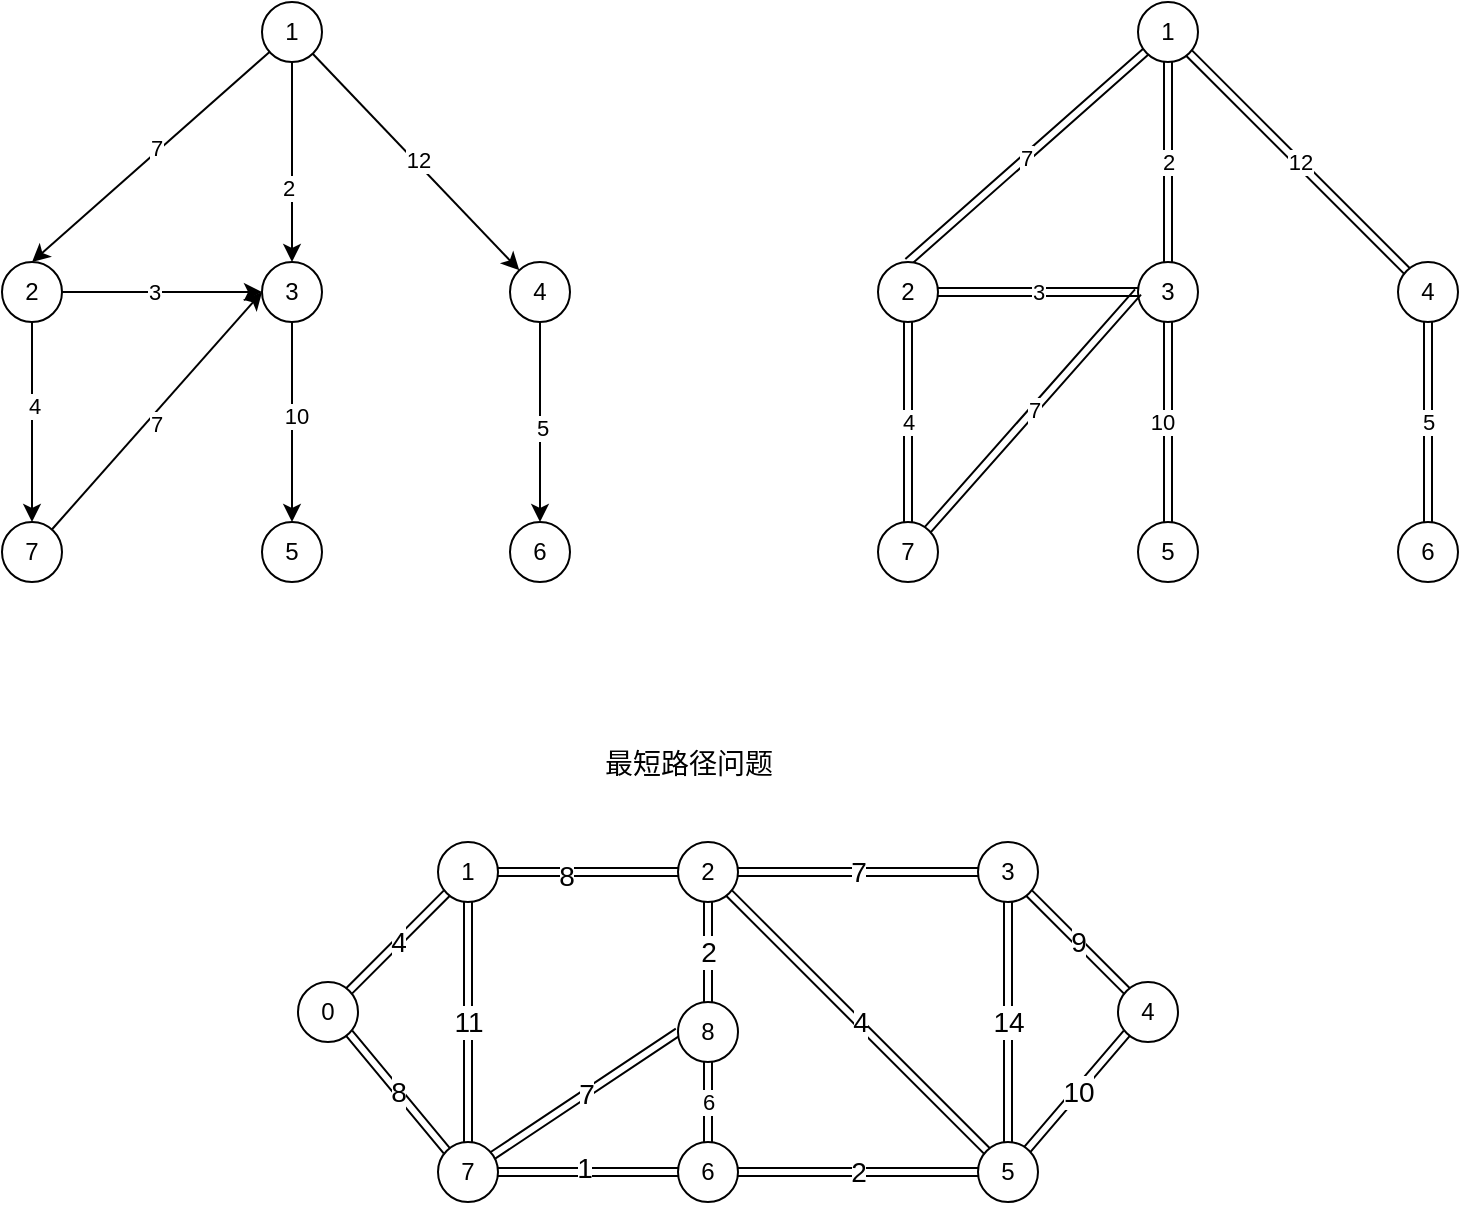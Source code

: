 <mxfile>
    <diagram id="SNCsOGaZnjFMj7DxNVLL" name="第 1 页">
        <mxGraphModel dx="358" dy="761" grid="1" gridSize="10" guides="1" tooltips="1" connect="1" arrows="1" fold="1" page="1" pageScale="1" pageWidth="827" pageHeight="1169" background="none" math="0" shadow="0">
            <root>
                <mxCell id="0"/>
                <mxCell id="1" parent="0"/>
                <mxCell id="mCIN7De--0jaUGF8LTBi-9" style="rounded=0;orthogonalLoop=1;jettySize=auto;html=1;" parent="1" source="mCIN7De--0jaUGF8LTBi-1" target="mCIN7De--0jaUGF8LTBi-4" edge="1">
                    <mxGeometry relative="1" as="geometry"/>
                </mxCell>
                <mxCell id="kSDEP7lgRS-kwZj5m8_e-8" value="2" style="edgeLabel;html=1;align=center;verticalAlign=middle;resizable=0;points=[];" parent="mCIN7De--0jaUGF8LTBi-9" vertex="1" connectable="0">
                    <mxGeometry x="0.26" y="-2" relative="1" as="geometry">
                        <mxPoint as="offset"/>
                    </mxGeometry>
                </mxCell>
                <mxCell id="mCIN7De--0jaUGF8LTBi-11" style="rounded=0;orthogonalLoop=1;jettySize=auto;html=1;entryX=0.5;entryY=0;entryDx=0;entryDy=0;" parent="1" source="mCIN7De--0jaUGF8LTBi-1" target="mCIN7De--0jaUGF8LTBi-2" edge="1">
                    <mxGeometry relative="1" as="geometry"/>
                </mxCell>
                <mxCell id="kSDEP7lgRS-kwZj5m8_e-1" value="7" style="edgeLabel;html=1;align=center;verticalAlign=middle;resizable=0;points=[];" parent="mCIN7De--0jaUGF8LTBi-11" vertex="1" connectable="0">
                    <mxGeometry x="-0.053" y="-2" relative="1" as="geometry">
                        <mxPoint as="offset"/>
                    </mxGeometry>
                </mxCell>
                <mxCell id="mCIN7De--0jaUGF8LTBi-12" style="rounded=0;orthogonalLoop=1;jettySize=auto;html=1;" parent="1" source="mCIN7De--0jaUGF8LTBi-1" target="mCIN7De--0jaUGF8LTBi-7" edge="1">
                    <mxGeometry relative="1" as="geometry"/>
                </mxCell>
                <mxCell id="kSDEP7lgRS-kwZj5m8_e-2" value="12" style="edgeLabel;html=1;align=center;verticalAlign=middle;resizable=0;points=[];" parent="mCIN7De--0jaUGF8LTBi-12" vertex="1" connectable="0">
                    <mxGeometry x="-0.019" y="1" relative="1" as="geometry">
                        <mxPoint x="1" as="offset"/>
                    </mxGeometry>
                </mxCell>
                <object label="1" in="0" out="3" weight="" id="mCIN7De--0jaUGF8LTBi-1">
                    <mxCell style="ellipse;whiteSpace=wrap;html=1;aspect=fixed;" parent="1" vertex="1">
                        <mxGeometry x="182" y="40" width="30" height="30" as="geometry"/>
                    </mxCell>
                </object>
                <mxCell id="mCIN7De--0jaUGF8LTBi-14" style="rounded=0;orthogonalLoop=1;jettySize=auto;html=1;entryX=0.5;entryY=0;entryDx=0;entryDy=0;" parent="1" source="mCIN7De--0jaUGF8LTBi-2" target="mCIN7De--0jaUGF8LTBi-5" edge="1">
                    <mxGeometry relative="1" as="geometry">
                        <mxPoint x="67" y="290" as="targetPoint"/>
                    </mxGeometry>
                </mxCell>
                <mxCell id="kSDEP7lgRS-kwZj5m8_e-7" value="4" style="edgeLabel;html=1;align=center;verticalAlign=middle;resizable=0;points=[];" parent="mCIN7De--0jaUGF8LTBi-14" vertex="1" connectable="0">
                    <mxGeometry x="-0.16" y="1" relative="1" as="geometry">
                        <mxPoint as="offset"/>
                    </mxGeometry>
                </mxCell>
                <mxCell id="mCIN7De--0jaUGF8LTBi-18" style="edgeStyle=none;rounded=0;orthogonalLoop=1;jettySize=auto;html=1;entryX=0;entryY=0.5;entryDx=0;entryDy=0;" parent="1" source="mCIN7De--0jaUGF8LTBi-2" target="mCIN7De--0jaUGF8LTBi-4" edge="1">
                    <mxGeometry relative="1" as="geometry"/>
                </mxCell>
                <mxCell id="kSDEP7lgRS-kwZj5m8_e-3" value="3" style="edgeLabel;html=1;align=center;verticalAlign=middle;resizable=0;points=[];" parent="mCIN7De--0jaUGF8LTBi-18" vertex="1" connectable="0">
                    <mxGeometry x="-0.08" relative="1" as="geometry">
                        <mxPoint as="offset"/>
                    </mxGeometry>
                </mxCell>
                <object label="2" in="1" out="2" weight="" id="mCIN7De--0jaUGF8LTBi-2">
                    <mxCell style="ellipse;whiteSpace=wrap;html=1;aspect=fixed;" parent="1" vertex="1">
                        <mxGeometry x="52" y="170" width="30" height="30" as="geometry"/>
                    </mxCell>
                </object>
                <mxCell id="mCIN7De--0jaUGF8LTBi-16" style="edgeStyle=none;rounded=0;orthogonalLoop=1;jettySize=auto;html=1;entryX=0.5;entryY=0;entryDx=0;entryDy=0;" parent="1" source="mCIN7De--0jaUGF8LTBi-4" target="mCIN7De--0jaUGF8LTBi-6" edge="1">
                    <mxGeometry relative="1" as="geometry"/>
                </mxCell>
                <mxCell id="kSDEP7lgRS-kwZj5m8_e-5" value="10" style="edgeLabel;html=1;align=center;verticalAlign=middle;resizable=0;points=[];" parent="mCIN7De--0jaUGF8LTBi-16" vertex="1" connectable="0">
                    <mxGeometry x="-0.06" y="2" relative="1" as="geometry">
                        <mxPoint as="offset"/>
                    </mxGeometry>
                </mxCell>
                <object label="3" in="0" out="3" weight="" id="mCIN7De--0jaUGF8LTBi-4">
                    <mxCell style="ellipse;whiteSpace=wrap;html=1;aspect=fixed;" parent="1" vertex="1">
                        <mxGeometry x="182" y="170" width="30" height="30" as="geometry"/>
                    </mxCell>
                </object>
                <mxCell id="mCIN7De--0jaUGF8LTBi-13" style="orthogonalLoop=1;jettySize=auto;html=1;entryX=0;entryY=0.5;entryDx=0;entryDy=0;rounded=0;" parent="1" source="mCIN7De--0jaUGF8LTBi-5" target="mCIN7De--0jaUGF8LTBi-4" edge="1">
                    <mxGeometry relative="1" as="geometry"/>
                </mxCell>
                <mxCell id="kSDEP7lgRS-kwZj5m8_e-4" value="7" style="edgeLabel;html=1;align=center;verticalAlign=middle;resizable=0;points=[];" parent="mCIN7De--0jaUGF8LTBi-13" vertex="1" connectable="0">
                    <mxGeometry x="-0.066" y="-4" relative="1" as="geometry">
                        <mxPoint as="offset"/>
                    </mxGeometry>
                </mxCell>
                <object label="7" in="1" out="1" weight="" id="mCIN7De--0jaUGF8LTBi-5">
                    <mxCell style="ellipse;whiteSpace=wrap;html=1;aspect=fixed;" parent="1" vertex="1">
                        <mxGeometry x="52" y="300" width="30" height="30" as="geometry"/>
                    </mxCell>
                </object>
                <object label="5" in="1" out="0" weight="" id="mCIN7De--0jaUGF8LTBi-6">
                    <mxCell style="ellipse;whiteSpace=wrap;html=1;aspect=fixed;" parent="1" vertex="1">
                        <mxGeometry x="182" y="300" width="30" height="30" as="geometry"/>
                    </mxCell>
                </object>
                <mxCell id="mCIN7De--0jaUGF8LTBi-17" style="edgeStyle=none;rounded=0;orthogonalLoop=1;jettySize=auto;html=1;" parent="1" source="mCIN7De--0jaUGF8LTBi-7" target="mCIN7De--0jaUGF8LTBi-8" edge="1">
                    <mxGeometry relative="1" as="geometry"/>
                </mxCell>
                <mxCell id="kSDEP7lgRS-kwZj5m8_e-6" value="5" style="edgeLabel;html=1;align=center;verticalAlign=middle;resizable=0;points=[];" parent="mCIN7De--0jaUGF8LTBi-17" vertex="1" connectable="0">
                    <mxGeometry x="0.06" y="1" relative="1" as="geometry">
                        <mxPoint as="offset"/>
                    </mxGeometry>
                </mxCell>
                <object label="4" in="0" out="3" weight="" id="mCIN7De--0jaUGF8LTBi-7">
                    <mxCell style="ellipse;whiteSpace=wrap;html=1;aspect=fixed;" parent="1" vertex="1">
                        <mxGeometry x="306" y="170" width="30" height="30" as="geometry"/>
                    </mxCell>
                </object>
                <object label="6" in="0" out="3" weight="" id="mCIN7De--0jaUGF8LTBi-8">
                    <mxCell style="ellipse;whiteSpace=wrap;html=1;aspect=fixed;" parent="1" vertex="1">
                        <mxGeometry x="306" y="300" width="30" height="30" as="geometry"/>
                    </mxCell>
                </object>
                <mxCell id="kSDEP7lgRS-kwZj5m8_e-9" style="rounded=0;orthogonalLoop=1;jettySize=auto;html=1;shape=link;strokeWidth=1;" parent="1" source="kSDEP7lgRS-kwZj5m8_e-15" target="kSDEP7lgRS-kwZj5m8_e-23" edge="1">
                    <mxGeometry relative="1" as="geometry"/>
                </mxCell>
                <mxCell id="kSDEP7lgRS-kwZj5m8_e-10" value="2" style="edgeLabel;html=1;align=center;verticalAlign=middle;resizable=0;points=[];" parent="kSDEP7lgRS-kwZj5m8_e-9" vertex="1" connectable="0">
                    <mxGeometry relative="1" as="geometry">
                        <mxPoint as="offset"/>
                    </mxGeometry>
                </mxCell>
                <mxCell id="kSDEP7lgRS-kwZj5m8_e-11" style="rounded=0;orthogonalLoop=1;jettySize=auto;html=1;entryX=0.5;entryY=0;entryDx=0;entryDy=0;shape=link;" parent="1" source="kSDEP7lgRS-kwZj5m8_e-15" target="kSDEP7lgRS-kwZj5m8_e-20" edge="1">
                    <mxGeometry relative="1" as="geometry"/>
                </mxCell>
                <mxCell id="kSDEP7lgRS-kwZj5m8_e-12" value="7" style="edgeLabel;html=1;align=center;verticalAlign=middle;resizable=0;points=[];" parent="kSDEP7lgRS-kwZj5m8_e-11" vertex="1" connectable="0">
                    <mxGeometry relative="1" as="geometry">
                        <mxPoint as="offset"/>
                    </mxGeometry>
                </mxCell>
                <mxCell id="kSDEP7lgRS-kwZj5m8_e-13" style="rounded=0;orthogonalLoop=1;jettySize=auto;html=1;shape=link;" parent="1" source="kSDEP7lgRS-kwZj5m8_e-15" target="kSDEP7lgRS-kwZj5m8_e-30" edge="1">
                    <mxGeometry relative="1" as="geometry"/>
                </mxCell>
                <mxCell id="kSDEP7lgRS-kwZj5m8_e-14" value="12" style="edgeLabel;html=1;align=center;verticalAlign=middle;resizable=0;points=[];" parent="kSDEP7lgRS-kwZj5m8_e-13" vertex="1" connectable="0">
                    <mxGeometry relative="1" as="geometry">
                        <mxPoint x="1" as="offset"/>
                    </mxGeometry>
                </mxCell>
                <object label="1" in="0" out="3" weight="" id="kSDEP7lgRS-kwZj5m8_e-15">
                    <mxCell style="ellipse;whiteSpace=wrap;html=1;aspect=fixed;" parent="1" vertex="1">
                        <mxGeometry x="620" y="40" width="30" height="30" as="geometry"/>
                    </mxCell>
                </object>
                <mxCell id="kSDEP7lgRS-kwZj5m8_e-16" style="rounded=0;orthogonalLoop=1;jettySize=auto;html=1;entryX=0.5;entryY=0;entryDx=0;entryDy=0;shape=link;" parent="1" source="kSDEP7lgRS-kwZj5m8_e-20" target="kSDEP7lgRS-kwZj5m8_e-26" edge="1">
                    <mxGeometry relative="1" as="geometry">
                        <mxPoint x="507" y="290" as="targetPoint"/>
                    </mxGeometry>
                </mxCell>
                <mxCell id="kSDEP7lgRS-kwZj5m8_e-17" value="4" style="edgeLabel;html=1;align=center;verticalAlign=middle;resizable=0;points=[];" parent="kSDEP7lgRS-kwZj5m8_e-16" vertex="1" connectable="0">
                    <mxGeometry relative="1" as="geometry">
                        <mxPoint as="offset"/>
                    </mxGeometry>
                </mxCell>
                <mxCell id="kSDEP7lgRS-kwZj5m8_e-18" style="edgeStyle=none;rounded=0;orthogonalLoop=1;jettySize=auto;html=1;entryX=0;entryY=0.5;entryDx=0;entryDy=0;shape=link;" parent="1" source="kSDEP7lgRS-kwZj5m8_e-20" target="kSDEP7lgRS-kwZj5m8_e-23" edge="1">
                    <mxGeometry relative="1" as="geometry"/>
                </mxCell>
                <mxCell id="kSDEP7lgRS-kwZj5m8_e-19" value="3" style="edgeLabel;html=1;align=center;verticalAlign=middle;resizable=0;points=[];" parent="kSDEP7lgRS-kwZj5m8_e-18" vertex="1" connectable="0">
                    <mxGeometry relative="1" as="geometry">
                        <mxPoint as="offset"/>
                    </mxGeometry>
                </mxCell>
                <object label="2" in="1" out="2" weight="" id="kSDEP7lgRS-kwZj5m8_e-20">
                    <mxCell style="ellipse;whiteSpace=wrap;html=1;aspect=fixed;" parent="1" vertex="1">
                        <mxGeometry x="490" y="170" width="30" height="30" as="geometry"/>
                    </mxCell>
                </object>
                <mxCell id="kSDEP7lgRS-kwZj5m8_e-21" style="edgeStyle=none;rounded=0;orthogonalLoop=1;jettySize=auto;html=1;entryX=0.5;entryY=0;entryDx=0;entryDy=0;shape=link;" parent="1" source="kSDEP7lgRS-kwZj5m8_e-23" target="kSDEP7lgRS-kwZj5m8_e-27" edge="1">
                    <mxGeometry relative="1" as="geometry"/>
                </mxCell>
                <mxCell id="kSDEP7lgRS-kwZj5m8_e-22" value="10" style="edgeLabel;html=1;align=center;verticalAlign=middle;resizable=0;points=[];" parent="kSDEP7lgRS-kwZj5m8_e-21" vertex="1" connectable="0">
                    <mxGeometry relative="1" as="geometry">
                        <mxPoint x="-3" as="offset"/>
                    </mxGeometry>
                </mxCell>
                <object label="3" in="0" out="3" weight="" id="kSDEP7lgRS-kwZj5m8_e-23">
                    <mxCell style="ellipse;whiteSpace=wrap;html=1;aspect=fixed;" parent="1" vertex="1">
                        <mxGeometry x="620" y="170" width="30" height="30" as="geometry"/>
                    </mxCell>
                </object>
                <mxCell id="kSDEP7lgRS-kwZj5m8_e-24" style="orthogonalLoop=1;jettySize=auto;html=1;entryX=0;entryY=0.5;entryDx=0;entryDy=0;rounded=0;shape=link;" parent="1" source="kSDEP7lgRS-kwZj5m8_e-26" target="kSDEP7lgRS-kwZj5m8_e-23" edge="1">
                    <mxGeometry relative="1" as="geometry"/>
                </mxCell>
                <mxCell id="kSDEP7lgRS-kwZj5m8_e-25" value="7" style="edgeLabel;html=1;align=center;verticalAlign=middle;resizable=0;points=[];" parent="kSDEP7lgRS-kwZj5m8_e-24" vertex="1" connectable="0">
                    <mxGeometry relative="1" as="geometry">
                        <mxPoint as="offset"/>
                    </mxGeometry>
                </mxCell>
                <object label="7" in="1" out="1" weight="" id="kSDEP7lgRS-kwZj5m8_e-26">
                    <mxCell style="ellipse;whiteSpace=wrap;html=1;aspect=fixed;" parent="1" vertex="1">
                        <mxGeometry x="490" y="300" width="30" height="30" as="geometry"/>
                    </mxCell>
                </object>
                <object label="5" in="1" out="0" weight="" id="kSDEP7lgRS-kwZj5m8_e-27">
                    <mxCell style="ellipse;whiteSpace=wrap;html=1;aspect=fixed;" parent="1" vertex="1">
                        <mxGeometry x="620" y="300" width="30" height="30" as="geometry"/>
                    </mxCell>
                </object>
                <mxCell id="kSDEP7lgRS-kwZj5m8_e-28" style="edgeStyle=none;rounded=0;orthogonalLoop=1;jettySize=auto;html=1;shape=link;" parent="1" source="kSDEP7lgRS-kwZj5m8_e-30" target="kSDEP7lgRS-kwZj5m8_e-31" edge="1">
                    <mxGeometry relative="1" as="geometry"/>
                </mxCell>
                <mxCell id="kSDEP7lgRS-kwZj5m8_e-29" value="5" style="edgeLabel;html=1;align=center;verticalAlign=middle;resizable=0;points=[];" parent="kSDEP7lgRS-kwZj5m8_e-28" vertex="1" connectable="0">
                    <mxGeometry relative="1" as="geometry">
                        <mxPoint as="offset"/>
                    </mxGeometry>
                </mxCell>
                <object label="4" in="0" out="3" weight="" id="kSDEP7lgRS-kwZj5m8_e-30">
                    <mxCell style="ellipse;whiteSpace=wrap;html=1;aspect=fixed;" parent="1" vertex="1">
                        <mxGeometry x="750" y="170" width="30" height="30" as="geometry"/>
                    </mxCell>
                </object>
                <object label="6" in="0" out="3" weight="" id="kSDEP7lgRS-kwZj5m8_e-31">
                    <mxCell style="ellipse;whiteSpace=wrap;html=1;aspect=fixed;" parent="1" vertex="1">
                        <mxGeometry x="750" y="300" width="30" height="30" as="geometry"/>
                    </mxCell>
                </object>
                <mxCell id="oO5KlpTl5panV6UwtfpN-4" style="rounded=0;orthogonalLoop=1;jettySize=auto;html=1;entryX=0;entryY=1;entryDx=0;entryDy=0;shape=link;align=center;" parent="1" source="oO5KlpTl5panV6UwtfpN-1" target="oO5KlpTl5panV6UwtfpN-2" edge="1">
                    <mxGeometry relative="1" as="geometry"/>
                </mxCell>
                <mxCell id="oO5KlpTl5panV6UwtfpN-30" value="4" style="edgeLabel;html=1;align=center;verticalAlign=middle;resizable=0;points=[];fontSize=14;" parent="oO5KlpTl5panV6UwtfpN-4" vertex="1" connectable="0">
                    <mxGeometry relative="1" as="geometry">
                        <mxPoint as="offset"/>
                    </mxGeometry>
                </mxCell>
                <mxCell id="oO5KlpTl5panV6UwtfpN-5" style="edgeStyle=none;rounded=0;orthogonalLoop=1;jettySize=auto;html=1;exitX=1;exitY=1;exitDx=0;exitDy=0;entryX=0;entryY=0;entryDx=0;entryDy=0;shape=link;align=center;" parent="1" source="oO5KlpTl5panV6UwtfpN-1" target="oO5KlpTl5panV6UwtfpN-3" edge="1">
                    <mxGeometry relative="1" as="geometry"/>
                </mxCell>
                <mxCell id="oO5KlpTl5panV6UwtfpN-31" value="8" style="edgeLabel;html=1;align=center;verticalAlign=middle;resizable=0;points=[];fontSize=14;" parent="oO5KlpTl5panV6UwtfpN-5" vertex="1" connectable="0">
                    <mxGeometry relative="1" as="geometry">
                        <mxPoint as="offset"/>
                    </mxGeometry>
                </mxCell>
                <object label="0" in="1" out="1" weight="" id="oO5KlpTl5panV6UwtfpN-1">
                    <mxCell style="ellipse;whiteSpace=wrap;html=1;aspect=fixed;align=center;" parent="1" vertex="1">
                        <mxGeometry x="200" y="530" width="30" height="30" as="geometry"/>
                    </mxCell>
                </object>
                <mxCell id="oO5KlpTl5panV6UwtfpN-12" style="edgeStyle=none;rounded=0;orthogonalLoop=1;jettySize=auto;html=1;entryX=0;entryY=0.5;entryDx=0;entryDy=0;shape=link;align=center;" parent="1" source="oO5KlpTl5panV6UwtfpN-2" target="oO5KlpTl5panV6UwtfpN-6" edge="1">
                    <mxGeometry relative="1" as="geometry"/>
                </mxCell>
                <mxCell id="oO5KlpTl5panV6UwtfpN-27" value="8" style="edgeLabel;html=1;align=center;verticalAlign=middle;resizable=0;points=[];fontSize=14;" parent="oO5KlpTl5panV6UwtfpN-12" vertex="1" connectable="0">
                    <mxGeometry relative="1" as="geometry">
                        <mxPoint x="-11" y="2" as="offset"/>
                    </mxGeometry>
                </mxCell>
                <mxCell id="oO5KlpTl5panV6UwtfpN-25" style="edgeStyle=none;shape=link;rounded=0;orthogonalLoop=1;jettySize=auto;html=1;entryX=0.5;entryY=0;entryDx=0;entryDy=0;strokeColor=default;align=center;" parent="1" source="oO5KlpTl5panV6UwtfpN-2" target="oO5KlpTl5panV6UwtfpN-3" edge="1">
                    <mxGeometry relative="1" as="geometry"/>
                </mxCell>
                <mxCell id="oO5KlpTl5panV6UwtfpN-32" value="11" style="edgeLabel;html=1;align=center;verticalAlign=middle;resizable=0;points=[];fontSize=14;" parent="oO5KlpTl5panV6UwtfpN-25" vertex="1" connectable="0">
                    <mxGeometry relative="1" as="geometry">
                        <mxPoint as="offset"/>
                    </mxGeometry>
                </mxCell>
                <object label="1" in="1" out="1" weight="" id="oO5KlpTl5panV6UwtfpN-2">
                    <mxCell style="ellipse;whiteSpace=wrap;html=1;aspect=fixed;align=center;" parent="1" vertex="1">
                        <mxGeometry x="270" y="460" width="30" height="30" as="geometry"/>
                    </mxCell>
                </object>
                <mxCell id="oO5KlpTl5panV6UwtfpN-16" style="edgeStyle=none;rounded=0;orthogonalLoop=1;jettySize=auto;html=1;entryX=0;entryY=0.5;entryDx=0;entryDy=0;shape=link;align=center;" parent="1" source="oO5KlpTl5panV6UwtfpN-3" target="oO5KlpTl5panV6UwtfpN-8" edge="1">
                    <mxGeometry relative="1" as="geometry"/>
                </mxCell>
                <mxCell id="oO5KlpTl5panV6UwtfpN-23" style="edgeStyle=none;shape=link;rounded=0;orthogonalLoop=1;jettySize=auto;html=1;entryX=0;entryY=0.5;entryDx=0;entryDy=0;strokeColor=default;align=center;" parent="1" source="oO5KlpTl5panV6UwtfpN-3" target="oO5KlpTl5panV6UwtfpN-7" edge="1">
                    <mxGeometry relative="1" as="geometry"/>
                </mxCell>
                <mxCell id="oO5KlpTl5panV6UwtfpN-33" value="7" style="edgeLabel;html=1;align=center;verticalAlign=middle;resizable=0;points=[];fontSize=14;" parent="oO5KlpTl5panV6UwtfpN-23" vertex="1" connectable="0">
                    <mxGeometry relative="1" as="geometry">
                        <mxPoint as="offset"/>
                    </mxGeometry>
                </mxCell>
                <object label="7" in="1" out="1" weight="" id="oO5KlpTl5panV6UwtfpN-3">
                    <mxCell style="ellipse;whiteSpace=wrap;html=1;aspect=fixed;align=center;" parent="1" vertex="1">
                        <mxGeometry x="270" y="610" width="30" height="30" as="geometry"/>
                    </mxCell>
                </object>
                <mxCell id="oO5KlpTl5panV6UwtfpN-13" value="" style="rounded=0;orthogonalLoop=1;jettySize=auto;html=1;entryX=0;entryY=0.5;entryDx=0;entryDy=0;shape=link;align=center;" parent="1" source="oO5KlpTl5panV6UwtfpN-6" target="oO5KlpTl5panV6UwtfpN-9" edge="1">
                    <mxGeometry relative="1" as="geometry"/>
                </mxCell>
                <mxCell id="oO5KlpTl5panV6UwtfpN-29" value="7" style="edgeLabel;html=1;align=center;verticalAlign=middle;resizable=0;points=[];fontSize=14;" parent="oO5KlpTl5panV6UwtfpN-13" vertex="1" connectable="0">
                    <mxGeometry relative="1" as="geometry">
                        <mxPoint as="offset"/>
                    </mxGeometry>
                </mxCell>
                <mxCell id="oO5KlpTl5panV6UwtfpN-18" style="edgeStyle=none;rounded=0;orthogonalLoop=1;jettySize=auto;html=1;entryX=0.5;entryY=0;entryDx=0;entryDy=0;shape=link;align=center;" parent="1" source="oO5KlpTl5panV6UwtfpN-6" target="oO5KlpTl5panV6UwtfpN-7" edge="1">
                    <mxGeometry relative="1" as="geometry"/>
                </mxCell>
                <mxCell id="oO5KlpTl5panV6UwtfpN-34" value="2" style="edgeLabel;html=1;align=center;verticalAlign=middle;resizable=0;points=[];fontSize=14;" parent="oO5KlpTl5panV6UwtfpN-18" vertex="1" connectable="0">
                    <mxGeometry relative="1" as="geometry">
                        <mxPoint as="offset"/>
                    </mxGeometry>
                </mxCell>
                <mxCell id="oO5KlpTl5panV6UwtfpN-24" style="edgeStyle=none;shape=link;rounded=0;orthogonalLoop=1;jettySize=auto;html=1;entryX=0;entryY=0;entryDx=0;entryDy=0;strokeColor=default;align=center;" parent="1" source="oO5KlpTl5panV6UwtfpN-6" target="oO5KlpTl5panV6UwtfpN-10" edge="1">
                    <mxGeometry relative="1" as="geometry"/>
                </mxCell>
                <mxCell id="oO5KlpTl5panV6UwtfpN-36" value="4" style="edgeLabel;html=1;align=center;verticalAlign=middle;resizable=0;points=[];fontSize=14;" parent="oO5KlpTl5panV6UwtfpN-24" vertex="1" connectable="0">
                    <mxGeometry relative="1" as="geometry">
                        <mxPoint x="1" as="offset"/>
                    </mxGeometry>
                </mxCell>
                <object label="2" in="1" out="1" weight="" id="oO5KlpTl5panV6UwtfpN-6">
                    <mxCell style="ellipse;whiteSpace=wrap;html=1;aspect=fixed;align=center;" parent="1" vertex="1">
                        <mxGeometry x="390" y="460" width="30" height="30" as="geometry"/>
                    </mxCell>
                </object>
                <mxCell id="oO5KlpTl5panV6UwtfpN-21" value="6" style="edgeStyle=none;rounded=0;orthogonalLoop=1;jettySize=auto;html=1;entryX=0.5;entryY=0;entryDx=0;entryDy=0;shape=link;strokeColor=default;align=center;" parent="1" source="oO5KlpTl5panV6UwtfpN-7" target="oO5KlpTl5panV6UwtfpN-8" edge="1">
                    <mxGeometry relative="1" as="geometry"/>
                </mxCell>
                <object label="8" in="1" out="1" weight="" id="oO5KlpTl5panV6UwtfpN-7">
                    <mxCell style="ellipse;whiteSpace=wrap;html=1;aspect=fixed;align=center;" parent="1" vertex="1">
                        <mxGeometry x="390" y="540" width="30" height="30" as="geometry"/>
                    </mxCell>
                </object>
                <mxCell id="oO5KlpTl5panV6UwtfpN-17" style="edgeStyle=none;rounded=0;orthogonalLoop=1;jettySize=auto;html=1;entryX=0;entryY=0.5;entryDx=0;entryDy=0;shape=link;align=center;" parent="1" source="oO5KlpTl5panV6UwtfpN-8" target="oO5KlpTl5panV6UwtfpN-10" edge="1">
                    <mxGeometry relative="1" as="geometry"/>
                </mxCell>
                <mxCell id="oO5KlpTl5panV6UwtfpN-35" value="2" style="edgeLabel;html=1;align=center;verticalAlign=middle;resizable=0;points=[];fontSize=14;" parent="oO5KlpTl5panV6UwtfpN-17" vertex="1" connectable="0">
                    <mxGeometry relative="1" as="geometry">
                        <mxPoint as="offset"/>
                    </mxGeometry>
                </mxCell>
                <object label="6" in="1" out="1" weight="" id="oO5KlpTl5panV6UwtfpN-8">
                    <mxCell style="ellipse;whiteSpace=wrap;html=1;aspect=fixed;align=center;" parent="1" vertex="1">
                        <mxGeometry x="390" y="610" width="30" height="30" as="geometry"/>
                    </mxCell>
                </object>
                <mxCell id="oO5KlpTl5panV6UwtfpN-14" style="edgeStyle=none;rounded=0;orthogonalLoop=1;jettySize=auto;html=1;entryX=0;entryY=0;entryDx=0;entryDy=0;shape=link;align=center;" parent="1" source="oO5KlpTl5panV6UwtfpN-9" target="oO5KlpTl5panV6UwtfpN-11" edge="1">
                    <mxGeometry relative="1" as="geometry"/>
                </mxCell>
                <mxCell id="oO5KlpTl5panV6UwtfpN-38" value="9" style="edgeLabel;html=1;align=center;verticalAlign=middle;resizable=0;points=[];fontSize=14;" parent="oO5KlpTl5panV6UwtfpN-14" vertex="1" connectable="0">
                    <mxGeometry relative="1" as="geometry">
                        <mxPoint as="offset"/>
                    </mxGeometry>
                </mxCell>
                <mxCell id="oO5KlpTl5panV6UwtfpN-26" style="edgeStyle=none;shape=link;rounded=0;orthogonalLoop=1;jettySize=auto;html=1;entryX=0.5;entryY=0;entryDx=0;entryDy=0;strokeColor=default;align=center;" parent="1" source="oO5KlpTl5panV6UwtfpN-9" target="oO5KlpTl5panV6UwtfpN-10" edge="1">
                    <mxGeometry relative="1" as="geometry"/>
                </mxCell>
                <mxCell id="oO5KlpTl5panV6UwtfpN-37" value="14" style="edgeLabel;html=1;align=center;verticalAlign=middle;resizable=0;points=[];fontSize=14;" parent="oO5KlpTl5panV6UwtfpN-26" vertex="1" connectable="0">
                    <mxGeometry relative="1" as="geometry">
                        <mxPoint as="offset"/>
                    </mxGeometry>
                </mxCell>
                <object label="3" in="1" out="1" weight="" id="oO5KlpTl5panV6UwtfpN-9">
                    <mxCell style="ellipse;whiteSpace=wrap;html=1;aspect=fixed;align=center;" parent="1" vertex="1">
                        <mxGeometry x="540" y="460" width="30" height="30" as="geometry"/>
                    </mxCell>
                </object>
                <mxCell id="oO5KlpTl5panV6UwtfpN-15" style="edgeStyle=none;rounded=0;orthogonalLoop=1;jettySize=auto;html=1;entryX=0;entryY=1;entryDx=0;entryDy=0;shape=link;align=center;" parent="1" source="oO5KlpTl5panV6UwtfpN-10" target="oO5KlpTl5panV6UwtfpN-11" edge="1">
                    <mxGeometry relative="1" as="geometry"/>
                </mxCell>
                <mxCell id="oO5KlpTl5panV6UwtfpN-39" value="10" style="edgeLabel;html=1;align=center;verticalAlign=middle;resizable=0;points=[];fontSize=14;" parent="oO5KlpTl5panV6UwtfpN-15" vertex="1" connectable="0">
                    <mxGeometry relative="1" as="geometry">
                        <mxPoint as="offset"/>
                    </mxGeometry>
                </mxCell>
                <object label="5" in="1" out="1" weight="" id="oO5KlpTl5panV6UwtfpN-10">
                    <mxCell style="ellipse;whiteSpace=wrap;html=1;aspect=fixed;align=center;" parent="1" vertex="1">
                        <mxGeometry x="540" y="610" width="30" height="30" as="geometry"/>
                    </mxCell>
                </object>
                <object label="4" in="1" out="1" weight="" id="oO5KlpTl5panV6UwtfpN-11">
                    <mxCell style="ellipse;whiteSpace=wrap;html=1;aspect=fixed;align=center;" parent="1" vertex="1">
                        <mxGeometry x="610" y="530" width="30" height="30" as="geometry"/>
                    </mxCell>
                </object>
                <mxCell id="oO5KlpTl5panV6UwtfpN-40" value="最短路径问题" style="text;html=1;align=center;verticalAlign=middle;resizable=0;points=[];autosize=1;strokeColor=none;fillColor=none;fontSize=14;" parent="1" vertex="1">
                    <mxGeometry x="348" y="410" width="94" height="21" as="geometry"/>
                </mxCell>
                <mxCell id="3" value="1" style="edgeLabel;html=1;align=center;verticalAlign=middle;resizable=0;points=[];fontSize=14;" vertex="1" connectable="0" parent="1">
                    <mxGeometry x="354.076" y="539.996" as="geometry">
                        <mxPoint x="-11" y="83" as="offset"/>
                    </mxGeometry>
                </mxCell>
            </root>
        </mxGraphModel>
    </diagram>
</mxfile>